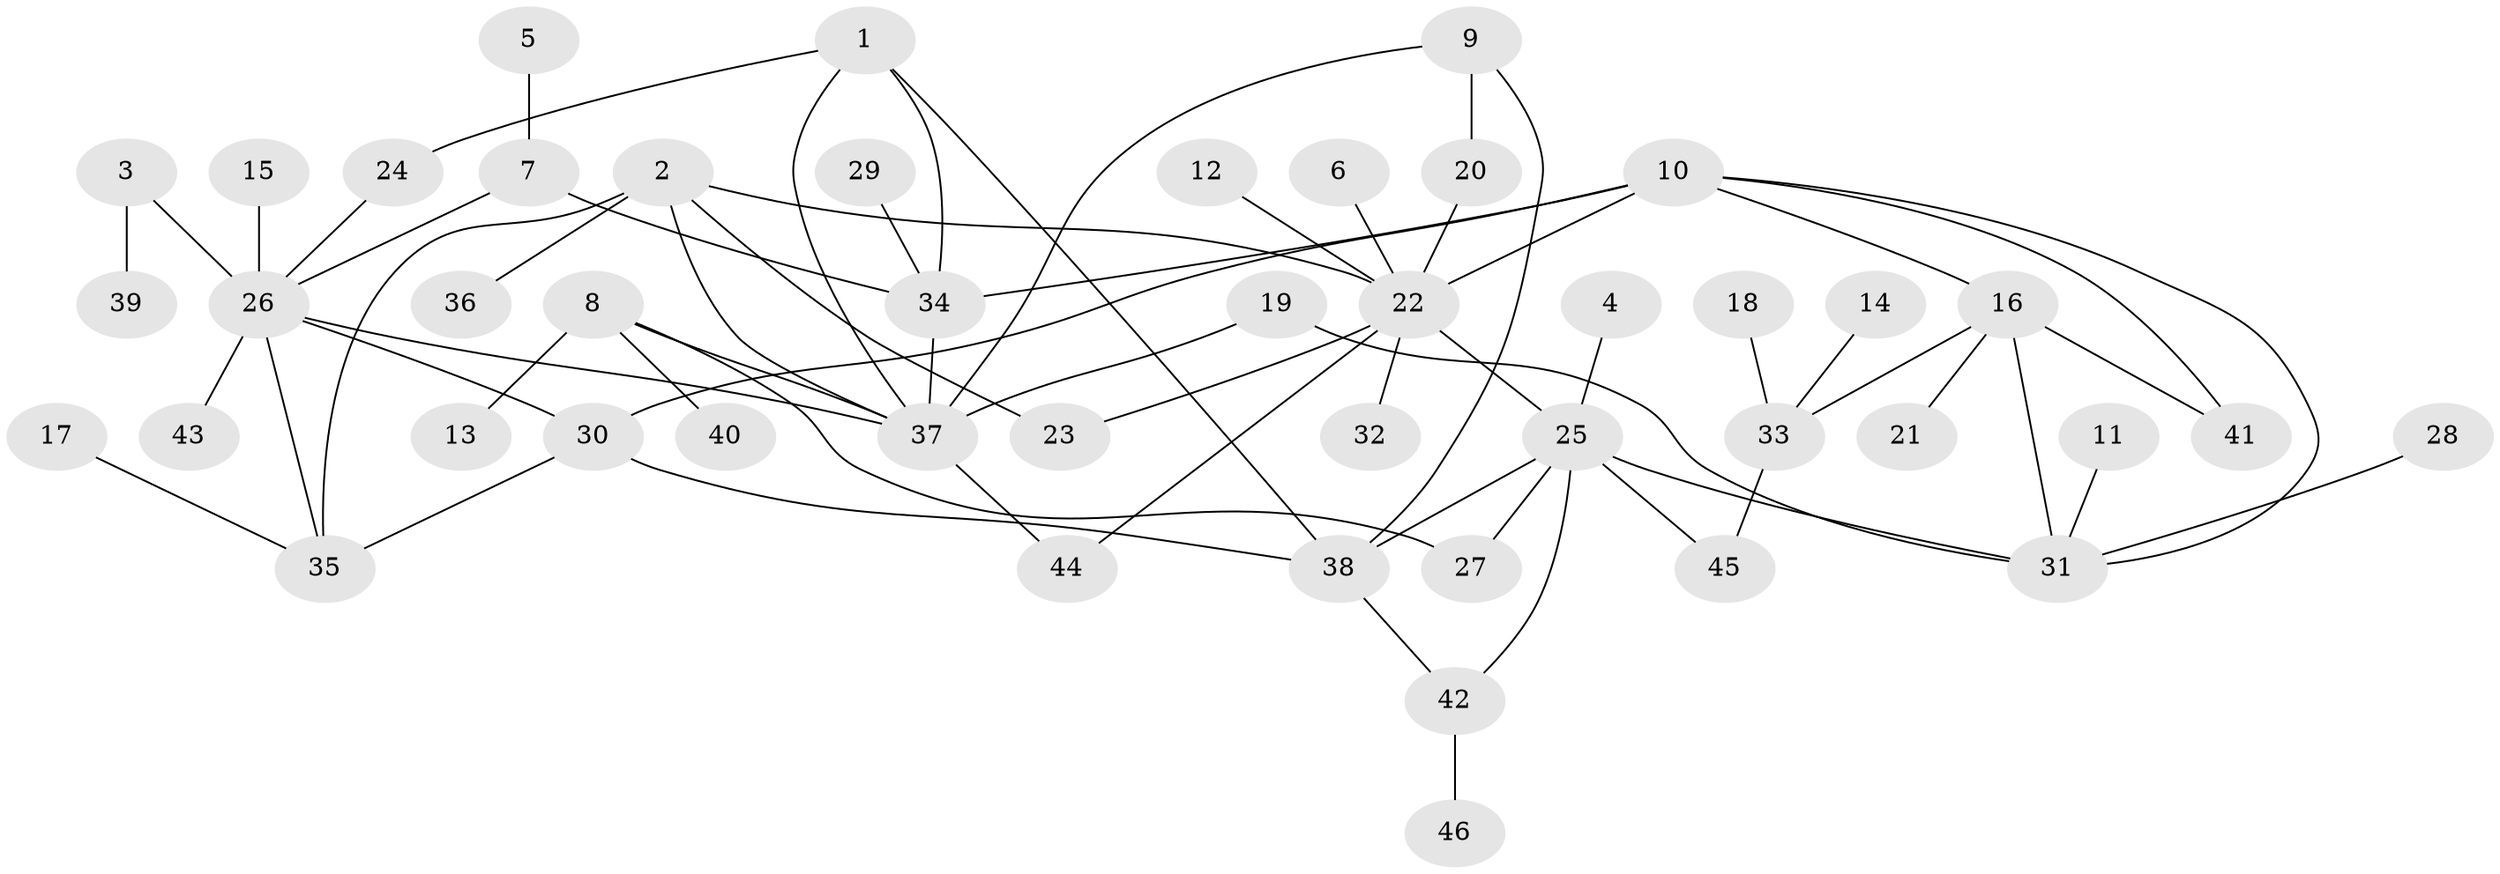 // original degree distribution, {4: 0.06756756756756757, 9: 0.013513513513513514, 7: 0.04054054054054054, 5: 0.04054054054054054, 8: 0.02702702702702703, 3: 0.06756756756756757, 10: 0.013513513513513514, 6: 0.02702702702702703, 2: 0.2702702702702703, 1: 0.43243243243243246}
// Generated by graph-tools (version 1.1) at 2025/37/03/04/25 23:37:33]
// undirected, 46 vertices, 65 edges
graph export_dot {
  node [color=gray90,style=filled];
  1;
  2;
  3;
  4;
  5;
  6;
  7;
  8;
  9;
  10;
  11;
  12;
  13;
  14;
  15;
  16;
  17;
  18;
  19;
  20;
  21;
  22;
  23;
  24;
  25;
  26;
  27;
  28;
  29;
  30;
  31;
  32;
  33;
  34;
  35;
  36;
  37;
  38;
  39;
  40;
  41;
  42;
  43;
  44;
  45;
  46;
  1 -- 24 [weight=1.0];
  1 -- 34 [weight=1.0];
  1 -- 37 [weight=1.0];
  1 -- 38 [weight=1.0];
  2 -- 22 [weight=1.0];
  2 -- 23 [weight=1.0];
  2 -- 35 [weight=1.0];
  2 -- 36 [weight=1.0];
  2 -- 37 [weight=1.0];
  3 -- 26 [weight=1.0];
  3 -- 39 [weight=1.0];
  4 -- 25 [weight=1.0];
  5 -- 7 [weight=1.0];
  6 -- 22 [weight=1.0];
  7 -- 26 [weight=1.0];
  7 -- 34 [weight=1.0];
  8 -- 13 [weight=1.0];
  8 -- 27 [weight=1.0];
  8 -- 37 [weight=1.0];
  8 -- 40 [weight=1.0];
  9 -- 20 [weight=1.0];
  9 -- 37 [weight=1.0];
  9 -- 38 [weight=1.0];
  10 -- 16 [weight=1.0];
  10 -- 22 [weight=1.0];
  10 -- 30 [weight=2.0];
  10 -- 31 [weight=1.0];
  10 -- 34 [weight=2.0];
  10 -- 41 [weight=1.0];
  11 -- 31 [weight=1.0];
  12 -- 22 [weight=1.0];
  14 -- 33 [weight=1.0];
  15 -- 26 [weight=1.0];
  16 -- 21 [weight=1.0];
  16 -- 31 [weight=1.0];
  16 -- 33 [weight=1.0];
  16 -- 41 [weight=1.0];
  17 -- 35 [weight=1.0];
  18 -- 33 [weight=1.0];
  19 -- 31 [weight=1.0];
  19 -- 37 [weight=1.0];
  20 -- 22 [weight=1.0];
  22 -- 23 [weight=1.0];
  22 -- 25 [weight=1.0];
  22 -- 32 [weight=1.0];
  22 -- 44 [weight=1.0];
  24 -- 26 [weight=1.0];
  25 -- 27 [weight=1.0];
  25 -- 31 [weight=1.0];
  25 -- 38 [weight=1.0];
  25 -- 42 [weight=1.0];
  25 -- 45 [weight=1.0];
  26 -- 30 [weight=1.0];
  26 -- 35 [weight=1.0];
  26 -- 37 [weight=1.0];
  26 -- 43 [weight=1.0];
  28 -- 31 [weight=1.0];
  29 -- 34 [weight=1.0];
  30 -- 35 [weight=1.0];
  30 -- 38 [weight=1.0];
  33 -- 45 [weight=1.0];
  34 -- 37 [weight=1.0];
  37 -- 44 [weight=1.0];
  38 -- 42 [weight=1.0];
  42 -- 46 [weight=1.0];
}
